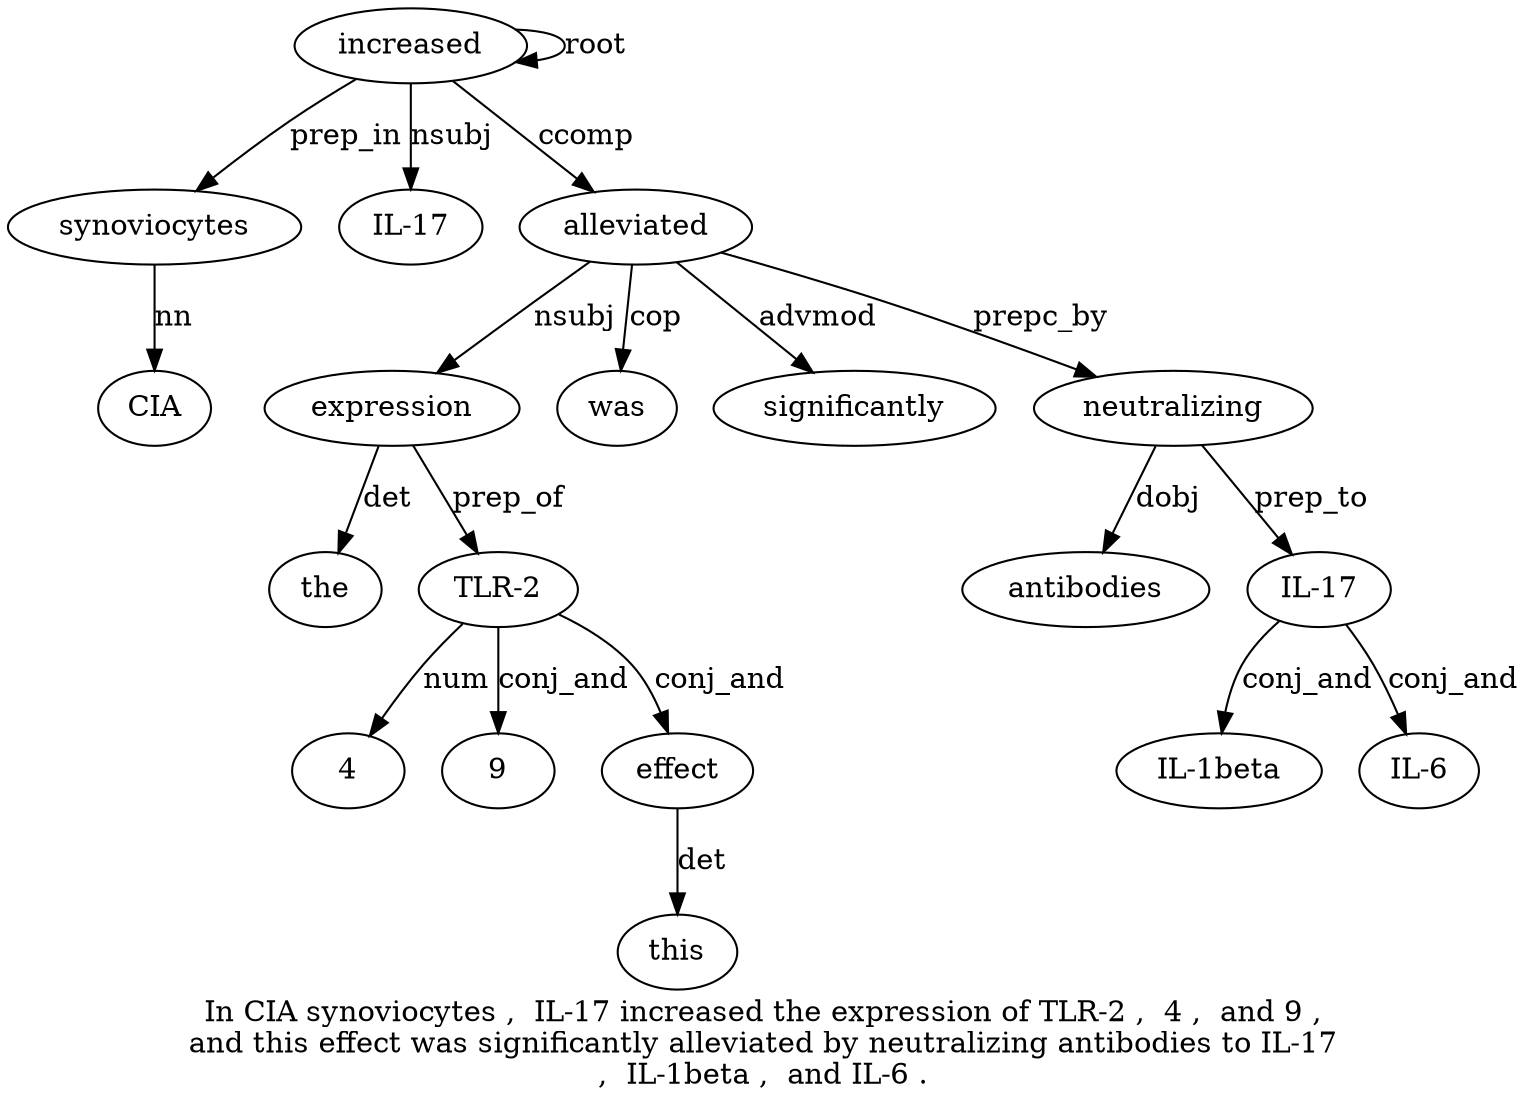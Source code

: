 digraph "In CIA synoviocytes ,  IL-17 increased the expression of TLR-2 ,  4 ,  and 9 ,  and this effect was significantly alleviated by neutralizing antibodies to IL-17 ,  IL-1beta ,  and IL-6 ." {
label="In CIA synoviocytes ,  IL-17 increased the expression of TLR-2 ,  4 ,  and 9 ,
and this effect was significantly alleviated by neutralizing antibodies to IL-17
,  IL-1beta ,  and IL-6 .";
synoviocytes3 [style=filled, fillcolor=white, label=synoviocytes];
CIA2 [style=filled, fillcolor=white, label=CIA];
synoviocytes3 -> CIA2  [label=nn];
increased6 [style=filled, fillcolor=white, label=increased];
increased6 -> synoviocytes3  [label=prep_in];
"IL-175" [style=filled, fillcolor=white, label="IL-17"];
increased6 -> "IL-175"  [label=nsubj];
increased6 -> increased6  [label=root];
expression8 [style=filled, fillcolor=white, label=expression];
the7 [style=filled, fillcolor=white, label=the];
expression8 -> the7  [label=det];
alleviated22 [style=filled, fillcolor=white, label=alleviated];
alleviated22 -> expression8  [label=nsubj];
"TLR-210" [style=filled, fillcolor=white, label="TLR-2"];
expression8 -> "TLR-210"  [label=prep_of];
412 [style=filled, fillcolor=white, label=4];
"TLR-210" -> 412  [label=num];
915 [style=filled, fillcolor=white, label=9];
"TLR-210" -> 915  [label=conj_and];
effect19 [style=filled, fillcolor=white, label=effect];
this18 [style=filled, fillcolor=white, label=this];
effect19 -> this18  [label=det];
"TLR-210" -> effect19  [label=conj_and];
was20 [style=filled, fillcolor=white, label=was];
alleviated22 -> was20  [label=cop];
significantly21 [style=filled, fillcolor=white, label=significantly];
alleviated22 -> significantly21  [label=advmod];
increased6 -> alleviated22  [label=ccomp];
neutralizing24 [style=filled, fillcolor=white, label=neutralizing];
alleviated22 -> neutralizing24  [label=prepc_by];
antibodies25 [style=filled, fillcolor=white, label=antibodies];
neutralizing24 -> antibodies25  [label=dobj];
"IL-172" [style=filled, fillcolor=white, label="IL-17"];
neutralizing24 -> "IL-172"  [label=prep_to];
"IL-1beta29" [style=filled, fillcolor=white, label="IL-1beta"];
"IL-172" -> "IL-1beta29"  [label=conj_and];
"IL-632" [style=filled, fillcolor=white, label="IL-6"];
"IL-172" -> "IL-632"  [label=conj_and];
}
